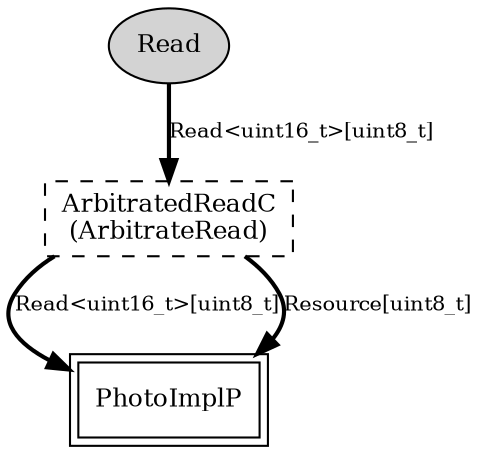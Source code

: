 digraph "tos.sensorboards.mda100.ArbitratedPhotoDeviceP" {
  n0x2ace83772020 [shape=ellipse, style=filled, label="Read", fontsize=12];
  "ArbitratedPhotoDeviceP.ArbitrateRead" [fontsize=12, shape=box, style=dashed, label="ArbitratedReadC\n(ArbitrateRead)", URL="../chtml/tos.system.ArbitratedReadC.html"];
  "ArbitratedPhotoDeviceP.ArbitrateRead" [fontsize=12, shape=box, style=dashed, label="ArbitratedReadC\n(ArbitrateRead)", URL="../chtml/tos.system.ArbitratedReadC.html"];
  "PhotoImplP" [fontsize=12, shape=box,peripheries=2, URL="../chtml/tos.sensorboards.mda100.PhotoImplP.html"];
  "ArbitratedPhotoDeviceP.ArbitrateRead" [fontsize=12, shape=box, style=dashed, label="ArbitratedReadC\n(ArbitrateRead)", URL="../chtml/tos.system.ArbitratedReadC.html"];
  "PhotoImplP" [fontsize=12, shape=box,peripheries=2, URL="../chtml/tos.sensorboards.mda100.PhotoImplP.html"];
  "n0x2ace83772020" -> "ArbitratedPhotoDeviceP.ArbitrateRead" [label="Read<uint16_t>[uint8_t]", style=bold, URL="../ihtml/tos.interfaces.Read.html", fontsize=10];
  "ArbitratedPhotoDeviceP.ArbitrateRead" -> "PhotoImplP" [label="Read<uint16_t>[uint8_t]", style=bold, URL="../ihtml/tos.interfaces.Read.html", fontsize=10];
  "ArbitratedPhotoDeviceP.ArbitrateRead" -> "PhotoImplP" [label="Resource[uint8_t]", style=bold, URL="../ihtml/tos.interfaces.Resource.html", fontsize=10];
}
